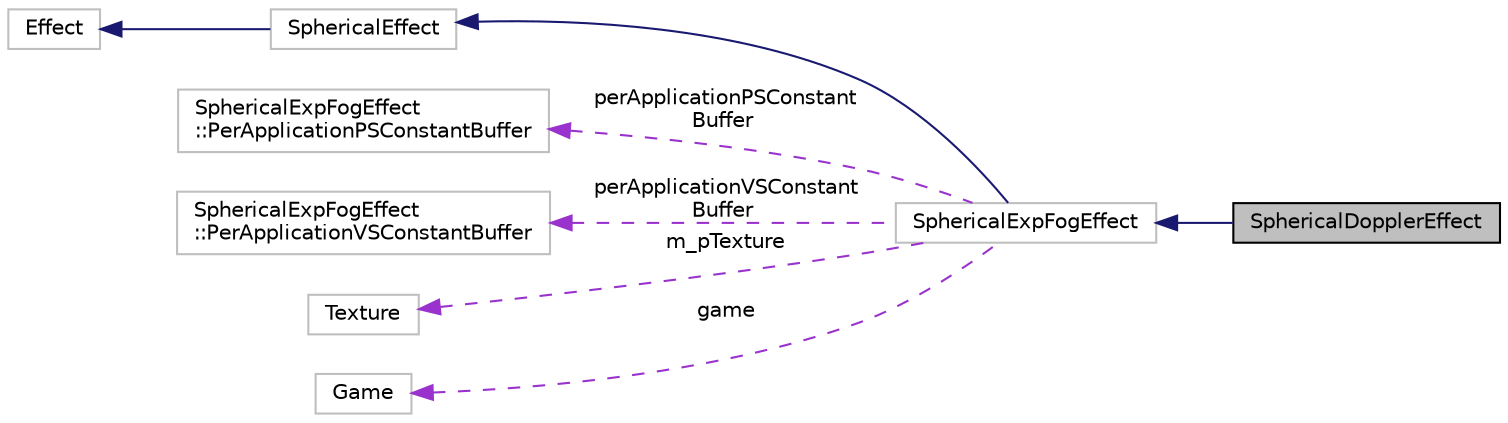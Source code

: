 digraph "SphericalDopplerEffect"
{
 // LATEX_PDF_SIZE
  edge [fontname="Helvetica",fontsize="10",labelfontname="Helvetica",labelfontsize="10"];
  node [fontname="Helvetica",fontsize="10",shape=record];
  rankdir="LR";
  Node1 [label="SphericalDopplerEffect",height=0.2,width=0.4,color="black", fillcolor="grey75", style="filled", fontcolor="black",tooltip=" "];
  Node2 -> Node1 [dir="back",color="midnightblue",fontsize="10",style="solid",fontname="Helvetica"];
  Node2 [label="SphericalExpFogEffect",height=0.2,width=0.4,color="grey75", fillcolor="white", style="filled",URL="$class_spherical_exp_fog_effect.html",tooltip=" "];
  Node3 -> Node2 [dir="back",color="midnightblue",fontsize="10",style="solid",fontname="Helvetica"];
  Node3 [label="SphericalEffect",height=0.2,width=0.4,color="grey75", fillcolor="white", style="filled",URL="$class_spherical_effect.html",tooltip=" "];
  Node4 -> Node3 [dir="back",color="midnightblue",fontsize="10",style="solid",fontname="Helvetica"];
  Node4 [label="Effect",height=0.2,width=0.4,color="grey75", fillcolor="white", style="filled",URL="$class_effect.html",tooltip=" "];
  Node5 -> Node2 [dir="back",color="darkorchid3",fontsize="10",style="dashed",label=" perApplicationPSConstant\lBuffer" ,fontname="Helvetica"];
  Node5 [label="SphericalExpFogEffect\l::PerApplicationPSConstantBuffer",height=0.2,width=0.4,color="grey75", fillcolor="white", style="filled",URL="$struct_spherical_exp_fog_effect_1_1_per_application_p_s_constant_buffer.html",tooltip=" "];
  Node6 -> Node2 [dir="back",color="darkorchid3",fontsize="10",style="dashed",label=" perApplicationVSConstant\lBuffer" ,fontname="Helvetica"];
  Node6 [label="SphericalExpFogEffect\l::PerApplicationVSConstantBuffer",height=0.2,width=0.4,color="grey75", fillcolor="white", style="filled",URL="$struct_spherical_exp_fog_effect_1_1_per_application_v_s_constant_buffer.html",tooltip=" "];
  Node7 -> Node2 [dir="back",color="darkorchid3",fontsize="10",style="dashed",label=" m_pTexture" ,fontname="Helvetica"];
  Node7 [label="Texture",height=0.2,width=0.4,color="grey75", fillcolor="white", style="filled",URL="$class_texture.html",tooltip=" "];
  Node8 -> Node2 [dir="back",color="darkorchid3",fontsize="10",style="dashed",label=" game" ,fontname="Helvetica"];
  Node8 [label="Game",height=0.2,width=0.4,color="grey75", fillcolor="white", style="filled",URL="$class_game.html",tooltip=" "];
}
